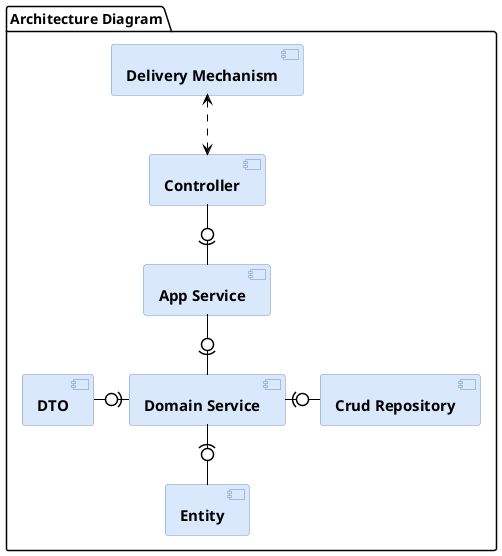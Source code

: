 @startuml

skinparam Component {
    BackgroundColor #DAE8FC
	ArrowColor Black
	BorderColor 6C8EBF
	FontSize 15
	FontColor Black
	style Frame
	FontStyle bold
	FontName Arial Rounded MT Bold
}

skinparam componentAttributeFontSize 13

skinparam shadowing false

skinparam defaultFontName Segoe UI


package "Architecture Diagram" {

       [Delivery Mechanism] <..>[Controller]
       [Domain Service] -right(0- [Crud Repository]
       [Domain Service] -left(0- [DTO]
       [Domain Service] -down(0- [Entity]
       [Domain Service] -up(0- [App Service]
       [App Service] -up(0- [Controller]


       [Crud Repository]


       }
       @enduml